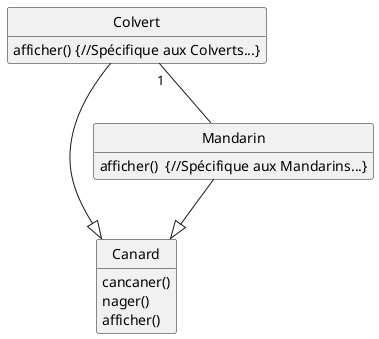 @startuml

'-----------------------------------
' UML concepts illustrated
' JMB 2014
'-----------------------------------

hide circle
hide empty members
hide empty methods


class Canard {
cancaner()
nager()
afficher()
}

class Colvert {
afficher() {//Spécifique aux Colverts...}
}

class Mandarin {
afficher()  {//Spécifique aux Mandarins...}
}

Colvert  --|> Canard
Mandarin --|> Canard

Colvert "1" -- Mandarin

@enduml
